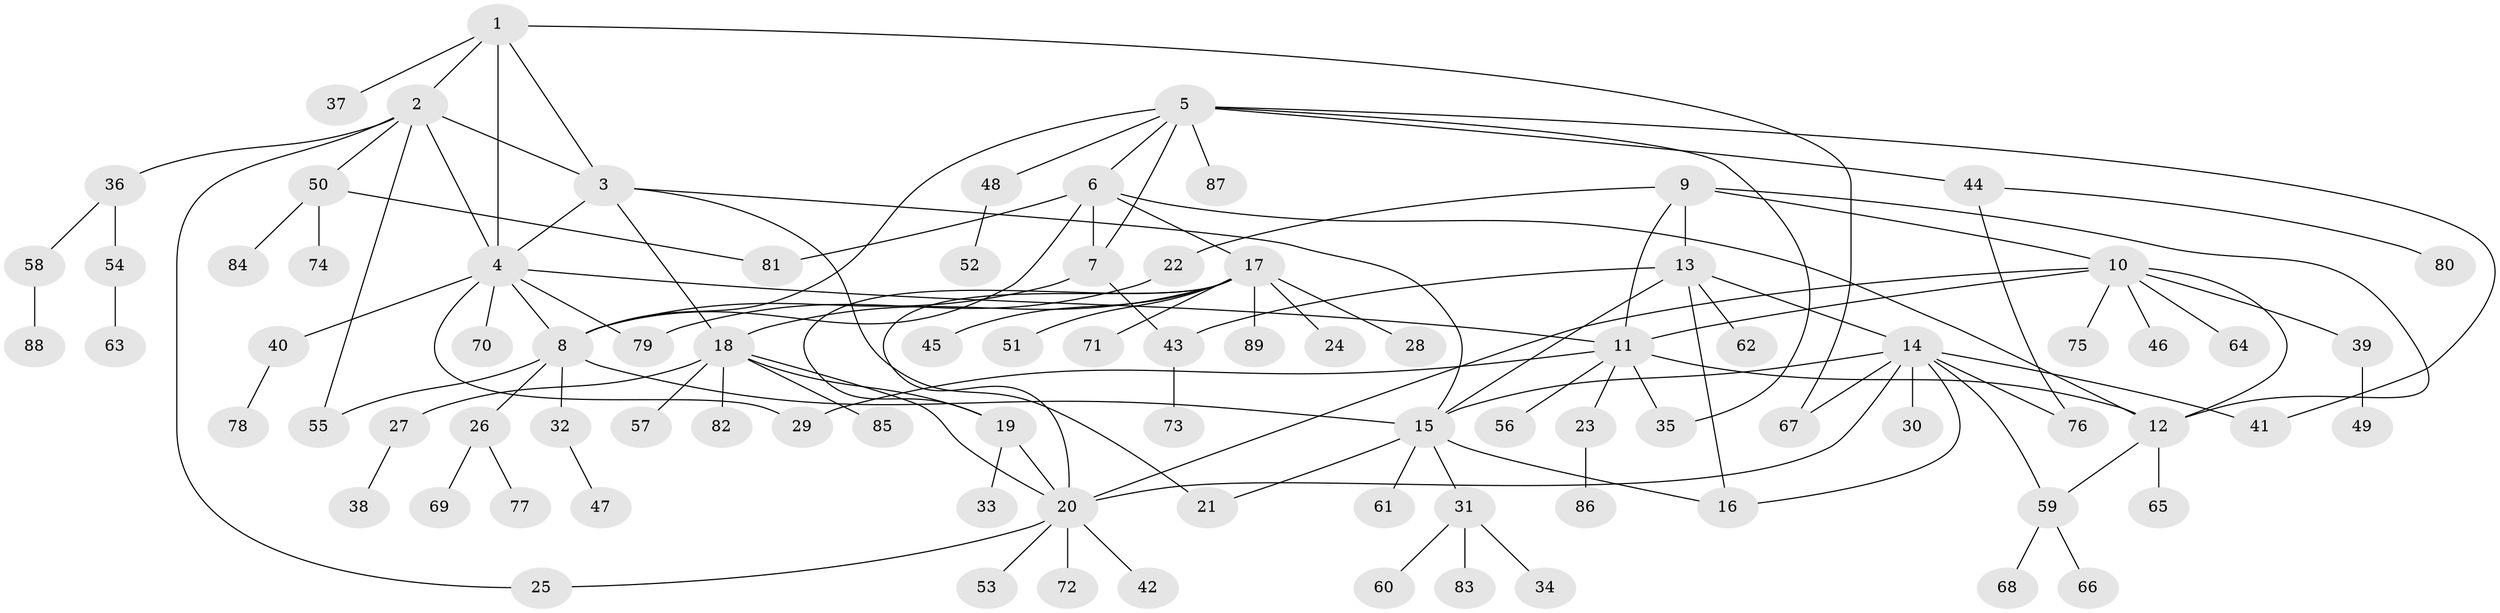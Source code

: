 // Generated by graph-tools (version 1.1) at 2025/50/03/09/25 03:50:28]
// undirected, 89 vertices, 121 edges
graph export_dot {
graph [start="1"]
  node [color=gray90,style=filled];
  1;
  2;
  3;
  4;
  5;
  6;
  7;
  8;
  9;
  10;
  11;
  12;
  13;
  14;
  15;
  16;
  17;
  18;
  19;
  20;
  21;
  22;
  23;
  24;
  25;
  26;
  27;
  28;
  29;
  30;
  31;
  32;
  33;
  34;
  35;
  36;
  37;
  38;
  39;
  40;
  41;
  42;
  43;
  44;
  45;
  46;
  47;
  48;
  49;
  50;
  51;
  52;
  53;
  54;
  55;
  56;
  57;
  58;
  59;
  60;
  61;
  62;
  63;
  64;
  65;
  66;
  67;
  68;
  69;
  70;
  71;
  72;
  73;
  74;
  75;
  76;
  77;
  78;
  79;
  80;
  81;
  82;
  83;
  84;
  85;
  86;
  87;
  88;
  89;
  1 -- 2;
  1 -- 3;
  1 -- 4;
  1 -- 37;
  1 -- 67;
  2 -- 3;
  2 -- 4;
  2 -- 25;
  2 -- 36;
  2 -- 50;
  2 -- 55;
  3 -- 4;
  3 -- 15;
  3 -- 18;
  3 -- 21;
  4 -- 8;
  4 -- 11;
  4 -- 29;
  4 -- 40;
  4 -- 70;
  4 -- 79;
  5 -- 6;
  5 -- 7;
  5 -- 8;
  5 -- 35;
  5 -- 41;
  5 -- 44;
  5 -- 48;
  5 -- 87;
  6 -- 7;
  6 -- 8;
  6 -- 12;
  6 -- 17;
  6 -- 81;
  7 -- 8;
  7 -- 43;
  8 -- 15;
  8 -- 26;
  8 -- 32;
  8 -- 55;
  9 -- 10;
  9 -- 11;
  9 -- 12;
  9 -- 13;
  9 -- 22;
  10 -- 11;
  10 -- 12;
  10 -- 20;
  10 -- 39;
  10 -- 46;
  10 -- 64;
  10 -- 75;
  11 -- 12;
  11 -- 23;
  11 -- 29;
  11 -- 35;
  11 -- 56;
  12 -- 59;
  12 -- 65;
  13 -- 14;
  13 -- 15;
  13 -- 16;
  13 -- 43;
  13 -- 62;
  14 -- 15;
  14 -- 16;
  14 -- 20;
  14 -- 30;
  14 -- 41;
  14 -- 59;
  14 -- 67;
  14 -- 76;
  15 -- 16;
  15 -- 21;
  15 -- 31;
  15 -- 61;
  17 -- 18;
  17 -- 19;
  17 -- 20;
  17 -- 24;
  17 -- 28;
  17 -- 45;
  17 -- 51;
  17 -- 71;
  17 -- 89;
  18 -- 19;
  18 -- 20;
  18 -- 27;
  18 -- 57;
  18 -- 82;
  18 -- 85;
  19 -- 20;
  19 -- 33;
  20 -- 25;
  20 -- 42;
  20 -- 53;
  20 -- 72;
  22 -- 79;
  23 -- 86;
  26 -- 69;
  26 -- 77;
  27 -- 38;
  31 -- 34;
  31 -- 60;
  31 -- 83;
  32 -- 47;
  36 -- 54;
  36 -- 58;
  39 -- 49;
  40 -- 78;
  43 -- 73;
  44 -- 76;
  44 -- 80;
  48 -- 52;
  50 -- 74;
  50 -- 81;
  50 -- 84;
  54 -- 63;
  58 -- 88;
  59 -- 66;
  59 -- 68;
}
